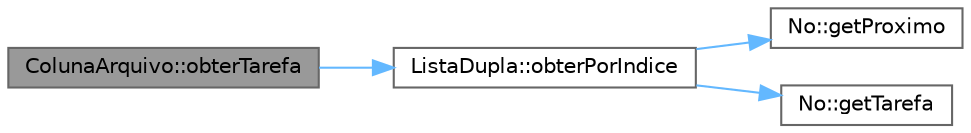 digraph "ColunaArquivo::obterTarefa"
{
 // INTERACTIVE_SVG=YES
 // LATEX_PDF_SIZE
  bgcolor="transparent";
  edge [fontname=Helvetica,fontsize=10,labelfontname=Helvetica,labelfontsize=10];
  node [fontname=Helvetica,fontsize=10,shape=box,height=0.2,width=0.4];
  rankdir="LR";
  Node1 [id="Node000001",label="ColunaArquivo::obterTarefa",height=0.2,width=0.4,color="gray40", fillcolor="grey60", style="filled", fontcolor="black",tooltip="Obtém uma tarefa da coluna pelo seu índice."];
  Node1 -> Node2 [id="edge1_Node000001_Node000002",color="steelblue1",style="solid",tooltip=" "];
  Node2 [id="Node000002",label="ListaDupla::obterPorIndice",height=0.2,width=0.4,color="grey40", fillcolor="white", style="filled",URL="$dd/d91/class_lista_dupla.html#a837ec6a1d28dbddd64b2028372f846c3",tooltip="Obtém a tarefa da lista pelo índice."];
  Node2 -> Node3 [id="edge2_Node000002_Node000003",color="steelblue1",style="solid",tooltip=" "];
  Node3 [id="Node000003",label="No::getProximo",height=0.2,width=0.4,color="grey40", fillcolor="white", style="filled",URL="$d9/d55/class_no.html#a42bd9dc9c7b24743c82e89b42a1581a2",tooltip="Obtém o próximo nó."];
  Node2 -> Node4 [id="edge3_Node000002_Node000004",color="steelblue1",style="solid",tooltip=" "];
  Node4 [id="Node000004",label="No::getTarefa",height=0.2,width=0.4,color="grey40", fillcolor="white", style="filled",URL="$d9/d55/class_no.html#a3e8d735fc07c24ecaee4e283ac9a1f36",tooltip="Obtém a tarefa armazenada no nó."];
}
